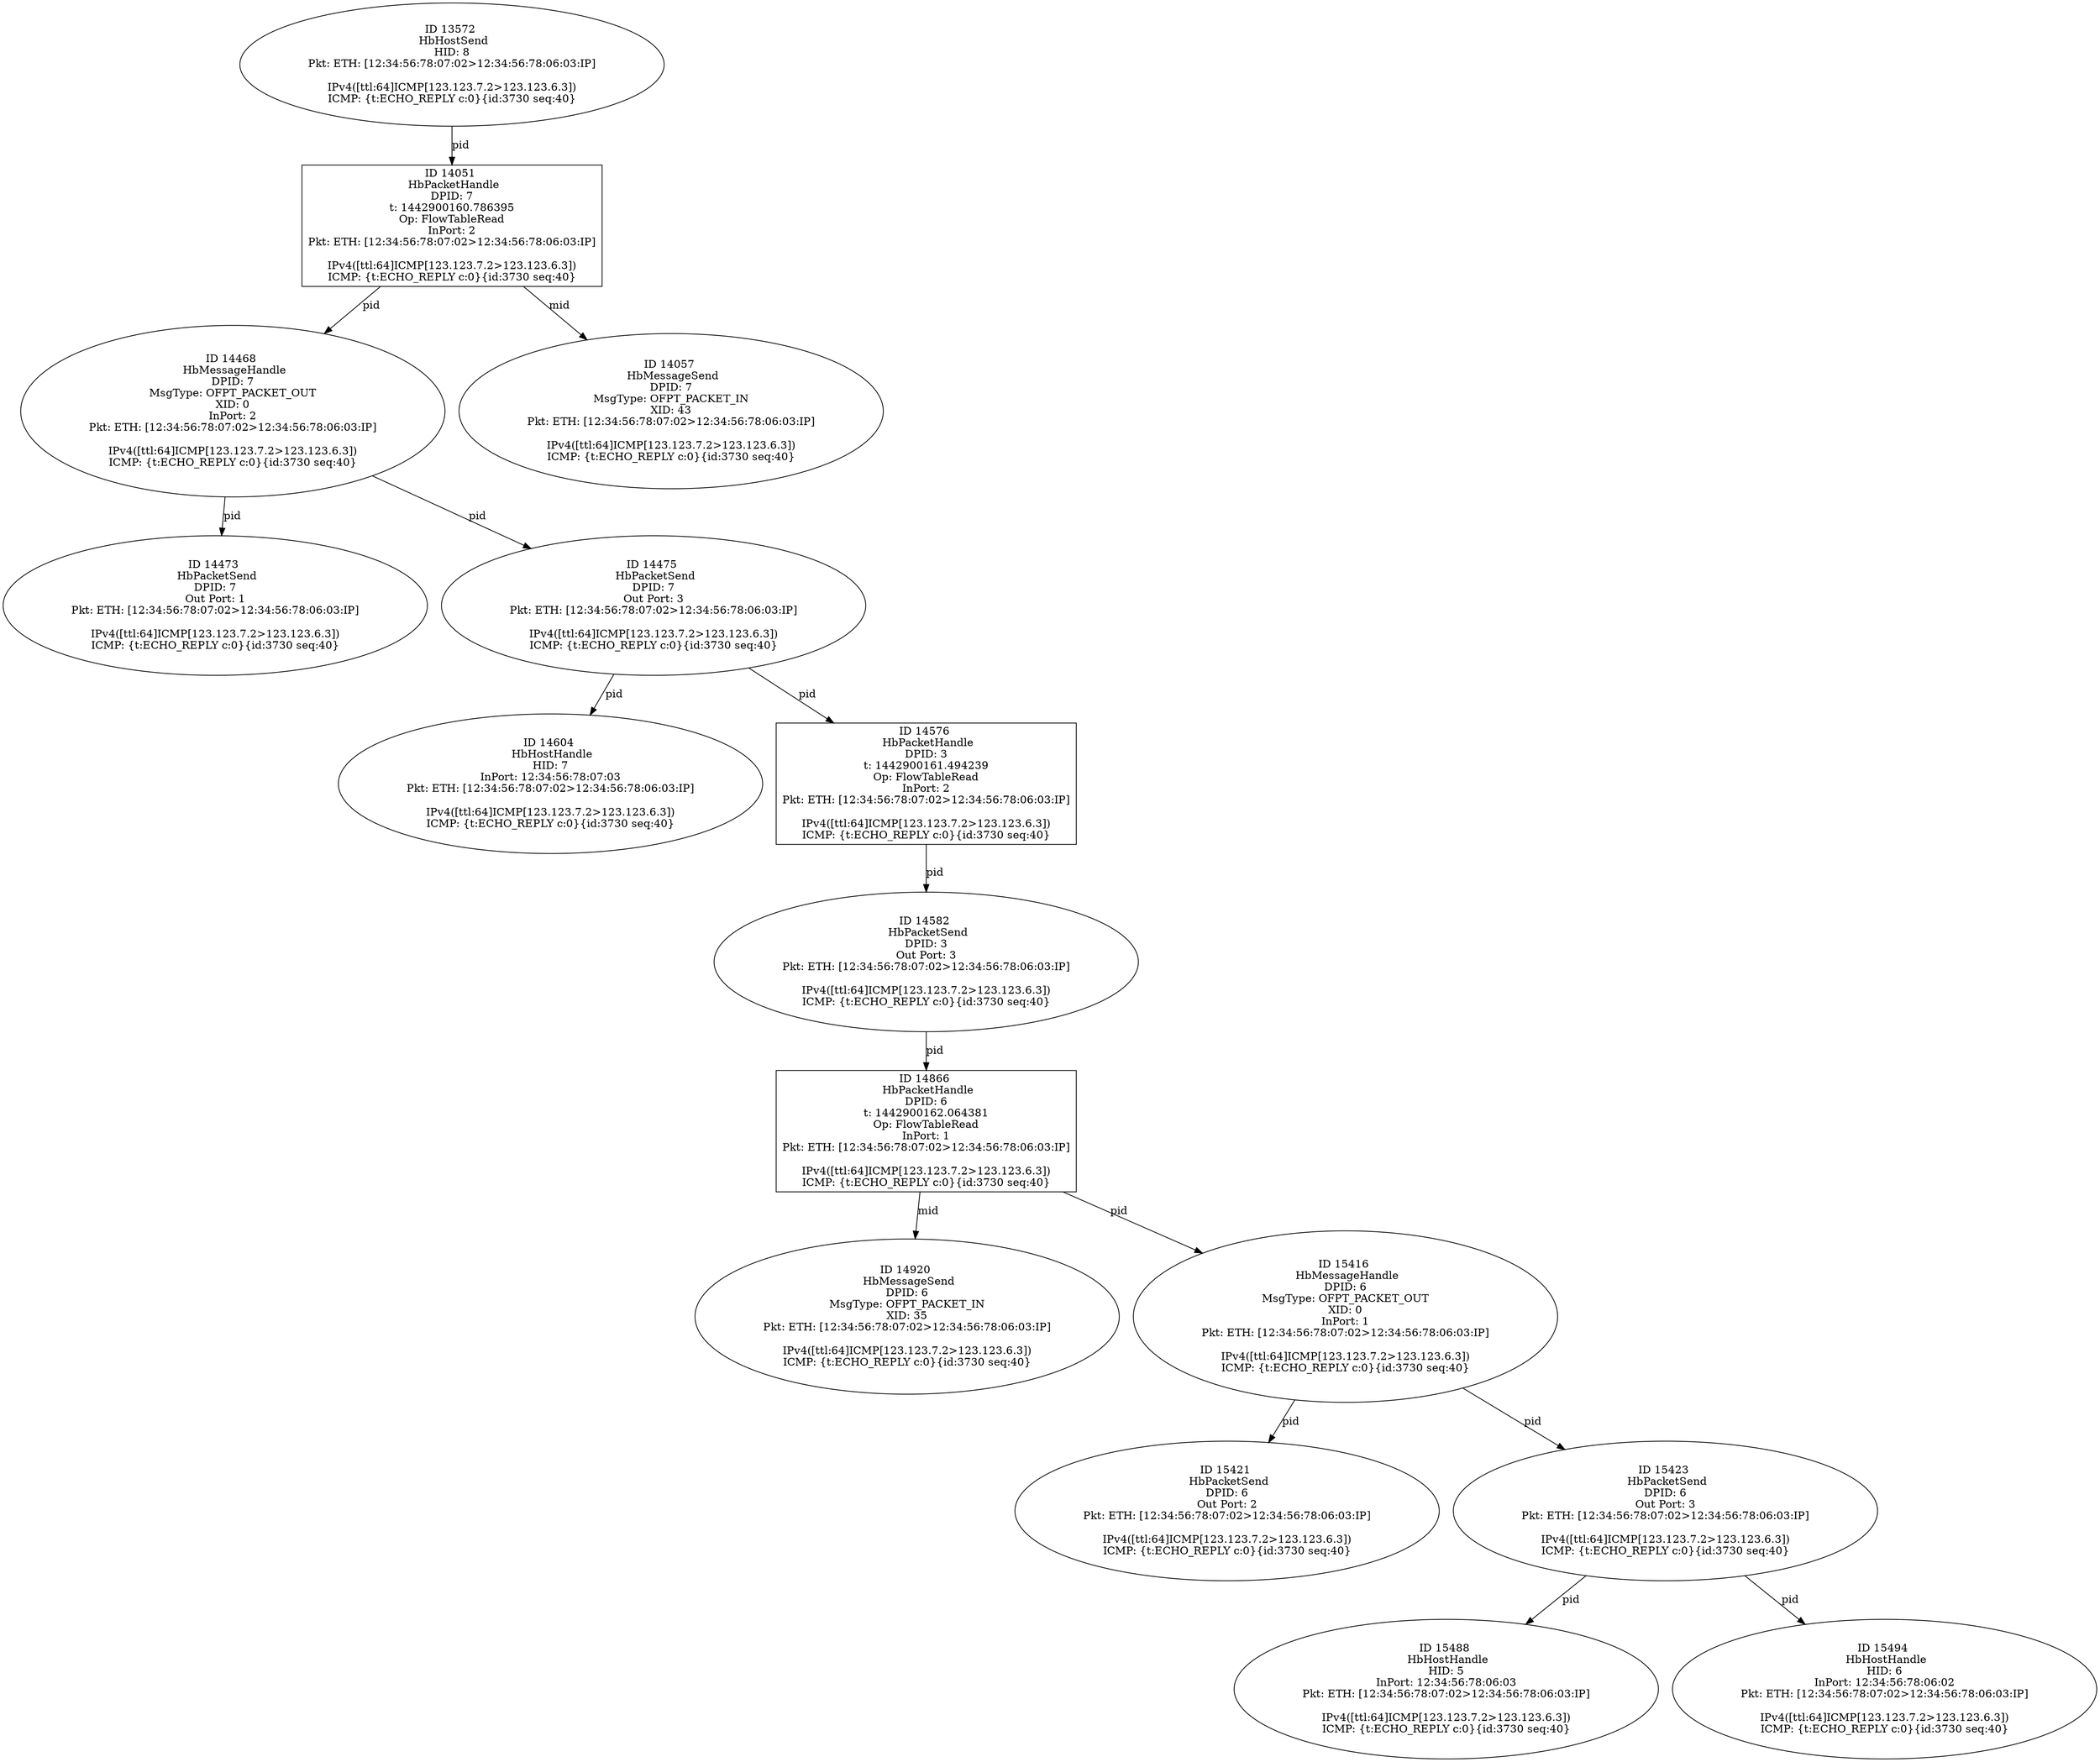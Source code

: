 strict digraph G {
15488 [shape=oval, event=<hb_events.HbHostHandle object at 0x10b24f850>, label="ID 15488 
 HbHostHandle
HID: 5
InPort: 12:34:56:78:06:03
Pkt: ETH: [12:34:56:78:07:02>12:34:56:78:06:03:IP]

IPv4([ttl:64]ICMP[123.123.7.2>123.123.6.3])
ICMP: {t:ECHO_REPLY c:0}{id:3730 seq:40}"];
14051 [shape=box, event=<hb_events.HbPacketHandle object at 0x10afda8d0>, label="ID 14051 
 HbPacketHandle
DPID: 7
t: 1442900160.786395
Op: FlowTableRead
InPort: 2
Pkt: ETH: [12:34:56:78:07:02>12:34:56:78:06:03:IP]

IPv4([ttl:64]ICMP[123.123.7.2>123.123.6.3])
ICMP: {t:ECHO_REPLY c:0}{id:3730 seq:40}"];
14468 [shape=oval, event=<hb_events.HbMessageHandle object at 0x10b09a790>, label="ID 14468 
 HbMessageHandle
DPID: 7
MsgType: OFPT_PACKET_OUT
XID: 0
InPort: 2
Pkt: ETH: [12:34:56:78:07:02>12:34:56:78:06:03:IP]

IPv4([ttl:64]ICMP[123.123.7.2>123.123.6.3])
ICMP: {t:ECHO_REPLY c:0}{id:3730 seq:40}"];
15494 [shape=oval, event=<hb_events.HbHostHandle object at 0x10b24fcd0>, label="ID 15494 
 HbHostHandle
HID: 6
InPort: 12:34:56:78:06:02
Pkt: ETH: [12:34:56:78:07:02>12:34:56:78:06:03:IP]

IPv4([ttl:64]ICMP[123.123.7.2>123.123.6.3])
ICMP: {t:ECHO_REPLY c:0}{id:3730 seq:40}"];
14920 [shape=oval, event=<hb_events.HbMessageSend object at 0x10b13ecd0>, label="ID 14920 
 HbMessageSend
DPID: 6
MsgType: OFPT_PACKET_IN
XID: 35
Pkt: ETH: [12:34:56:78:07:02>12:34:56:78:06:03:IP]

IPv4([ttl:64]ICMP[123.123.7.2>123.123.6.3])
ICMP: {t:ECHO_REPLY c:0}{id:3730 seq:40}"];
14473 [shape=oval, event=<hb_events.HbPacketSend object at 0x10b09ac90>, label="ID 14473 
 HbPacketSend
DPID: 7
Out Port: 1
Pkt: ETH: [12:34:56:78:07:02>12:34:56:78:06:03:IP]

IPv4([ttl:64]ICMP[123.123.7.2>123.123.6.3])
ICMP: {t:ECHO_REPLY c:0}{id:3730 seq:40}"];
14475 [shape=oval, event=<hb_events.HbPacketSend object at 0x10b09aed0>, label="ID 14475 
 HbPacketSend
DPID: 7
Out Port: 3
Pkt: ETH: [12:34:56:78:07:02>12:34:56:78:06:03:IP]

IPv4([ttl:64]ICMP[123.123.7.2>123.123.6.3])
ICMP: {t:ECHO_REPLY c:0}{id:3730 seq:40}"];
14604 [shape=oval, event=<hb_events.HbHostHandle object at 0x10b0cec50>, label="ID 14604 
 HbHostHandle
HID: 7
InPort: 12:34:56:78:07:03
Pkt: ETH: [12:34:56:78:07:02>12:34:56:78:06:03:IP]

IPv4([ttl:64]ICMP[123.123.7.2>123.123.6.3])
ICMP: {t:ECHO_REPLY c:0}{id:3730 seq:40}"];
14576 [shape=box, event=<hb_events.HbPacketHandle object at 0x10b0c2450>, label="ID 14576 
 HbPacketHandle
DPID: 3
t: 1442900161.494239
Op: FlowTableRead
InPort: 2
Pkt: ETH: [12:34:56:78:07:02>12:34:56:78:06:03:IP]

IPv4([ttl:64]ICMP[123.123.7.2>123.123.6.3])
ICMP: {t:ECHO_REPLY c:0}{id:3730 seq:40}"];
14866 [shape=box, event=<hb_events.HbPacketHandle object at 0x10b141090>, label="ID 14866 
 HbPacketHandle
DPID: 6
t: 1442900162.064381
Op: FlowTableRead
InPort: 1
Pkt: ETH: [12:34:56:78:07:02>12:34:56:78:06:03:IP]

IPv4([ttl:64]ICMP[123.123.7.2>123.123.6.3])
ICMP: {t:ECHO_REPLY c:0}{id:3730 seq:40}"];
14582 [shape=oval, event=<hb_events.HbPacketSend object at 0x10b0c2f90>, label="ID 14582 
 HbPacketSend
DPID: 3
Out Port: 3
Pkt: ETH: [12:34:56:78:07:02>12:34:56:78:06:03:IP]

IPv4([ttl:64]ICMP[123.123.7.2>123.123.6.3])
ICMP: {t:ECHO_REPLY c:0}{id:3730 seq:40}"];
14057 [shape=oval, event=<hb_events.HbMessageSend object at 0x10afdf050>, label="ID 14057 
 HbMessageSend
DPID: 7
MsgType: OFPT_PACKET_IN
XID: 43
Pkt: ETH: [12:34:56:78:07:02>12:34:56:78:06:03:IP]

IPv4([ttl:64]ICMP[123.123.7.2>123.123.6.3])
ICMP: {t:ECHO_REPLY c:0}{id:3730 seq:40}"];
15416 [shape=oval, event=<hb_events.HbMessageHandle object at 0x10b241690>, label="ID 15416 
 HbMessageHandle
DPID: 6
MsgType: OFPT_PACKET_OUT
XID: 0
InPort: 1
Pkt: ETH: [12:34:56:78:07:02>12:34:56:78:06:03:IP]

IPv4([ttl:64]ICMP[123.123.7.2>123.123.6.3])
ICMP: {t:ECHO_REPLY c:0}{id:3730 seq:40}"];
13572 [shape=oval, event=<hb_events.HbHostSend object at 0x10aeb0810>, label="ID 13572 
 HbHostSend
HID: 8
Pkt: ETH: [12:34:56:78:07:02>12:34:56:78:06:03:IP]

IPv4([ttl:64]ICMP[123.123.7.2>123.123.6.3])
ICMP: {t:ECHO_REPLY c:0}{id:3730 seq:40}"];
15421 [shape=oval, event=<hb_events.HbPacketSend object at 0x10b241dd0>, label="ID 15421 
 HbPacketSend
DPID: 6
Out Port: 2
Pkt: ETH: [12:34:56:78:07:02>12:34:56:78:06:03:IP]

IPv4([ttl:64]ICMP[123.123.7.2>123.123.6.3])
ICMP: {t:ECHO_REPLY c:0}{id:3730 seq:40}"];
15423 [shape=oval, event=<hb_events.HbPacketSend object at 0x10b248050>, label="ID 15423 
 HbPacketSend
DPID: 6
Out Port: 3
Pkt: ETH: [12:34:56:78:07:02>12:34:56:78:06:03:IP]

IPv4([ttl:64]ICMP[123.123.7.2>123.123.6.3])
ICMP: {t:ECHO_REPLY c:0}{id:3730 seq:40}"];
14051 -> 14057  [rel=mid, label=mid];
14051 -> 14468  [rel=pid, label=pid];
14468 -> 14473  [rel=pid, label=pid];
14468 -> 14475  [rel=pid, label=pid];
14475 -> 14576  [rel=pid, label=pid];
14475 -> 14604  [rel=pid, label=pid];
14576 -> 14582  [rel=pid, label=pid];
14866 -> 14920  [rel=mid, label=mid];
14866 -> 15416  [rel=pid, label=pid];
14582 -> 14866  [rel=pid, label=pid];
15416 -> 15421  [rel=pid, label=pid];
15416 -> 15423  [rel=pid, label=pid];
13572 -> 14051  [rel=pid, label=pid];
15423 -> 15488  [rel=pid, label=pid];
15423 -> 15494  [rel=pid, label=pid];
}
